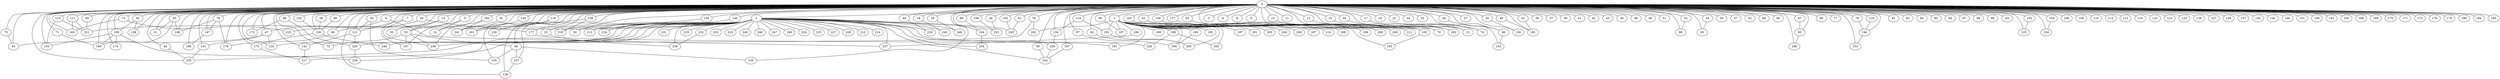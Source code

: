 
graph graphname {
    0 -- 1
0 -- 2
0 -- 3
0 -- 4
0 -- 5
0 -- 6
0 -- 7
0 -- 8
0 -- 9
0 -- 10
0 -- 11
0 -- 12
0 -- 13
0 -- 14
0 -- 15
0 -- 16
0 -- 17
0 -- 18
0 -- 19
0 -- 20
0 -- 21
0 -- 22
0 -- 23
0 -- 24
0 -- 25
0 -- 26
0 -- 27
0 -- 28
0 -- 29
0 -- 30
0 -- 31
0 -- 32
0 -- 33
0 -- 34
0 -- 35
0 -- 36
0 -- 37
0 -- 38
0 -- 39
0 -- 40
0 -- 41
0 -- 42
0 -- 43
0 -- 44
0 -- 45
0 -- 46
0 -- 47
0 -- 48
0 -- 49
0 -- 50
0 -- 51
0 -- 52
0 -- 53
0 -- 54
0 -- 55
0 -- 56
0 -- 57
0 -- 58
0 -- 59
0 -- 60
0 -- 61
0 -- 62
0 -- 63
0 -- 64
0 -- 65
0 -- 66
0 -- 67
0 -- 68
0 -- 69
0 -- 70
0 -- 71
0 -- 72
0 -- 73
0 -- 74
0 -- 75
0 -- 76
0 -- 77
0 -- 78
0 -- 79
0 -- 80
0 -- 81
0 -- 82
0 -- 83
0 -- 84
0 -- 85
0 -- 86
0 -- 87
0 -- 88
0 -- 89
0 -- 90
0 -- 91
0 -- 92
0 -- 93
0 -- 94
0 -- 95
0 -- 96
0 -- 97
0 -- 98
0 -- 99
0 -- 100
0 -- 101
0 -- 102
0 -- 103
0 -- 104
0 -- 105
0 -- 106
0 -- 107
0 -- 108
0 -- 109
0 -- 110
0 -- 111
0 -- 112
0 -- 113
0 -- 114
0 -- 115
0 -- 116
0 -- 117
0 -- 118
0 -- 119
0 -- 120
0 -- 121
0 -- 122
0 -- 123
0 -- 124
0 -- 125
0 -- 126
0 -- 127
0 -- 128
0 -- 129
0 -- 130
0 -- 131
0 -- 132
0 -- 133
0 -- 134
0 -- 135
0 -- 136
0 -- 137
0 -- 138
0 -- 139
0 -- 140
0 -- 141
0 -- 142
0 -- 143
0 -- 144
0 -- 145
0 -- 146
0 -- 147
0 -- 148
0 -- 149
0 -- 150
0 -- 151
0 -- 152
0 -- 153
0 -- 154
0 -- 155
0 -- 156
0 -- 157
0 -- 158
0 -- 159
0 -- 160
0 -- 161
0 -- 162
0 -- 163
0 -- 164
0 -- 165
0 -- 166
0 -- 167
0 -- 168
0 -- 169
0 -- 170
0 -- 171
0 -- 172
0 -- 173
0 -- 174
0 -- 175
0 -- 176
0 -- 177
0 -- 178
0 -- 179
0 -- 180
0 -- 181
0 -- 182
0 -- 183
0 -- 184
0 -- 185
0 -- 186
0 -- 235
1 -- 187
1 -- 188
1 -- 189
1 -- 190
1 -- 191
1 -- 192
1 -- 193
1 -- 194
1 -- 195
1 -- 196
1 -- 197
1 -- 198
1 -- 199
1 -- 200
1 -- 201
1 -- 202
1 -- 203
1 -- 204
1 -- 205
1 -- 206
1 -- 207
1 -- 208
1 -- 209
1 -- 210
1 -- 211
2 -- 212
2 -- 213
2 -- 214
2 -- 215
2 -- 216
2 -- 217
2 -- 218
2 -- 219
2 -- 220
2 -- 221
2 -- 222
2 -- 223
2 -- 224
2 -- 225
2 -- 226
2 -- 227
2 -- 228
2 -- 229
2 -- 230
2 -- 231
2 -- 232
2 -- 233
2 -- 234
2 -- 235
2 -- 236
2 -- 237
2 -- 238
2 -- 239
2 -- 240
2 -- 241
2 -- 242
2 -- 243
2 -- 244
2 -- 245
2 -- 246
2 -- 247
2 -- 248
2 -- 249
2 -- 50
3 -- 157
3 -- 14
4 -- 68
4 -- 237
7 -- 239
7 -- 121
10 -- 70
12 -- 182
13 -- 35
13 -- 53
15 -- 21
16 -- 248
17 -- 74
18 -- 243
20 -- 148
20 -- 160
20 -- 31
23 -- 236
26 -- 80
28 -- 222
29 -- 47
29 -- 177
30 -- 136
32 -- 208
33 -- 181
34 -- 74
38 -- 156
40 -- 230
44 -- 235
47 -- 93
47 -- 124
47 -- 131
49 -- 181
52 -- 88
53 -- 58
53 -- 157
53 -- 72
53 -- 239
54 -- 65
56 -- 121
56 -- 155
58 -- 135
58 -- 155
58 -- 107
59 -- 242
60 -- 221
61 -- 245
63 -- 103
67 -- 83
68 -- 178
71 -- 160
73 -- 215
73 -- 163
75 -- 93
76 -- 202
76 -- 124
78 -- 148
78 -- 178
78 -- 147
79 -- 144
80 -- 152
83 -- 166
86 -- 156
87 -- 194
89 -- 164
90 -- 187
91 -- 241
92 -- 200
95 -- 138
95 -- 100
96 -- 172
96 -- 220
100 -- 238
100 -- 133
100 -- 160
100 -- 174
102 -- 125
103 -- 193
104 -- 154
105 -- 245
107 -- 129
108 -- 222
111 -- 163
111 -- 221
114 -- 192
114 -- 134
115 -- 133
115 -- 221
117 -- 211
118 -- 144
119 -- 129
119 -- 150
121 -- 220
121 -- 141
130 -- 161
131 -- 235
132 -- 156
134 -- 229
139 -- 161
139 -- 218
141 -- 217
143 -- 196
144 -- 153
145 -- 216
147 -- 186
149 -- 209
156 -- 244
156 -- 175
159 -- 213
164 -- 234
167 -- 242
175 -- 217
177 -- 191
183 -- 241
183 -- 239
190 -- 194
192 -- 200
198 -- 205
198 -- 226
199 -- 237
220 -- 238
229 -- 242
232 -- 236

}
